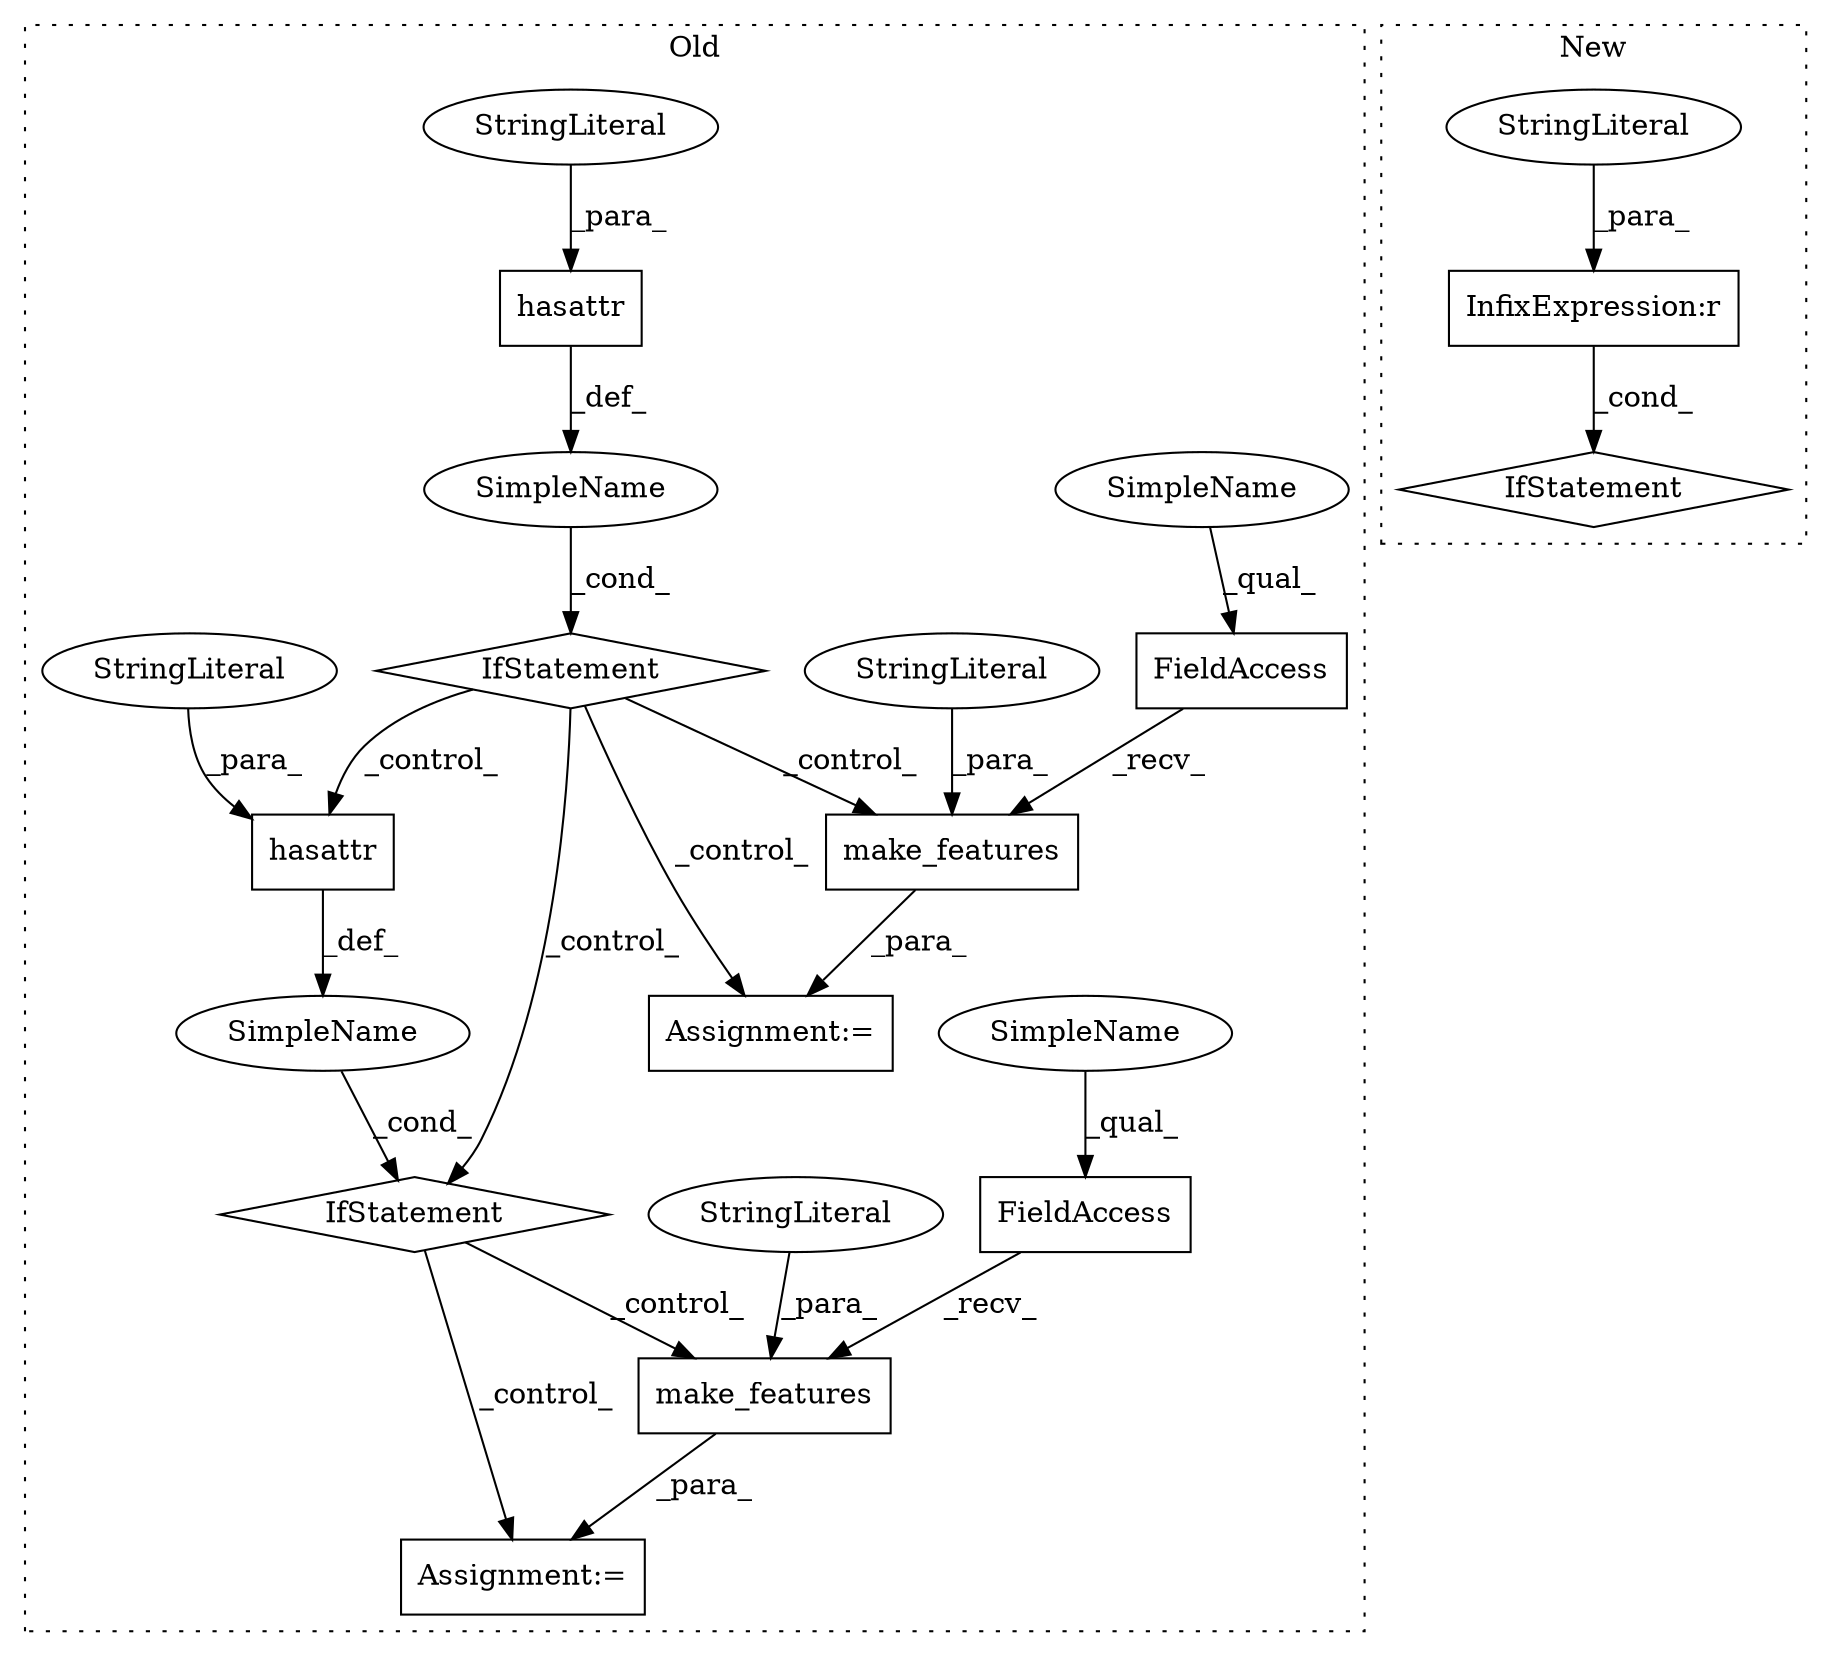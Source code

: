 digraph G {
subgraph cluster0 {
1 [label="make_features" a="32" s="3194,3223" l="14,1" shape="box"];
3 [label="FieldAccess" a="22" s="3186" l="7" shape="box"];
4 [label="StringLiteral" a="45" s="3214" l="9" shape="ellipse"];
5 [label="Assignment:=" a="7" s="3185" l="1" shape="box"];
6 [label="FieldAccess" a="22" s="3318" l="7" shape="box"];
7 [label="make_features" a="32" s="3326,3357" l="14,1" shape="box"];
8 [label="StringLiteral" a="45" s="3346" l="11" shape="ellipse"];
9 [label="Assignment:=" a="7" s="3317" l="1" shape="box"];
10 [label="SimpleName" a="42" s="" l="" shape="ellipse"];
11 [label="SimpleName" a="42" s="" l="" shape="ellipse"];
14 [label="IfStatement" a="25" s="3272,3302" l="4,2" shape="diamond"];
15 [label="hasattr" a="32" s="3276,3301" l="8,1" shape="box"];
16 [label="IfStatement" a="25" s="2938,2962" l="4,2" shape="diamond"];
17 [label="hasattr" a="32" s="2942,2961" l="8,1" shape="box"];
18 [label="StringLiteral" a="45" s="3290" l="11" shape="ellipse"];
19 [label="StringLiteral" a="45" s="2956" l="5" shape="ellipse"];
20 [label="SimpleName" a="42" s="3318" l="4" shape="ellipse"];
21 [label="SimpleName" a="42" s="3186" l="4" shape="ellipse"];
label = "Old";
style="dotted";
}
subgraph cluster1 {
2 [label="IfStatement" a="25" s="3088,3116" l="4,2" shape="diamond"];
12 [label="InfixExpression:r" a="27" s="3106" l="4" shape="box"];
13 [label="StringLiteral" a="45" s="3110" l="6" shape="ellipse"];
label = "New";
style="dotted";
}
1 -> 5 [label="_para_"];
3 -> 1 [label="_recv_"];
4 -> 1 [label="_para_"];
6 -> 7 [label="_recv_"];
7 -> 9 [label="_para_"];
8 -> 7 [label="_para_"];
10 -> 16 [label="_cond_"];
11 -> 14 [label="_cond_"];
12 -> 2 [label="_cond_"];
13 -> 12 [label="_para_"];
14 -> 9 [label="_control_"];
14 -> 7 [label="_control_"];
15 -> 11 [label="_def_"];
16 -> 1 [label="_control_"];
16 -> 5 [label="_control_"];
16 -> 15 [label="_control_"];
16 -> 14 [label="_control_"];
17 -> 10 [label="_def_"];
18 -> 15 [label="_para_"];
19 -> 17 [label="_para_"];
20 -> 6 [label="_qual_"];
21 -> 3 [label="_qual_"];
}